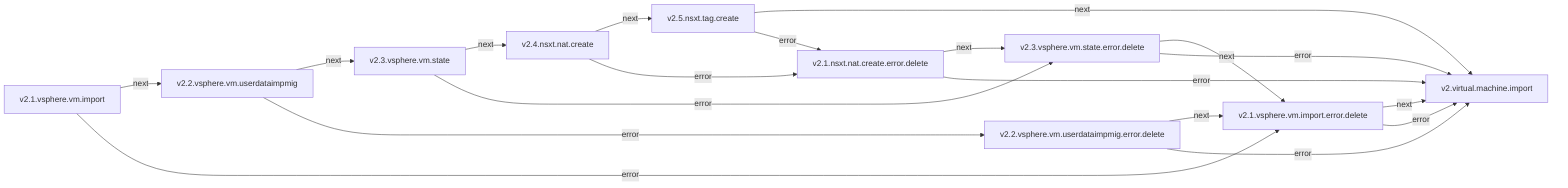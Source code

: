 graph LR
  v2.1.vsphere.vm.import -->|next| v2.2.vsphere.vm.userdataimpmig
  v2.1.vsphere.vm.import -->|error| v2.1.vsphere.vm.import.error.delete
  v2.2.vsphere.vm.userdataimpmig -->|next| v2.3.vsphere.vm.state
  v2.2.vsphere.vm.userdataimpmig -->|error| v2.2.vsphere.vm.userdataimpmig.error.delete
  v2.3.vsphere.vm.state -->|next| v2.4.nsxt.nat.create
  v2.3.vsphere.vm.state -->|error| v2.3.vsphere.vm.state.error.delete
  v2.4.nsxt.nat.create -->|next| v2.5.nsxt.tag.create
  v2.4.nsxt.nat.create -->|error| v2.1.nsxt.nat.create.error.delete
  v2.5.nsxt.tag.create -->|next| v2.virtual.machine.import
  v2.5.nsxt.tag.create -->|error| v2.1.nsxt.nat.create.error.delete
  v2.1.nsxt.nat.create.error.delete -->|next| v2.3.vsphere.vm.state.error.delete
  v2.1.nsxt.nat.create.error.delete -->|error| v2.virtual.machine.import
  v2.1.vsphere.vm.import.error.delete -->|next| v2.virtual.machine.import
  v2.1.vsphere.vm.import.error.delete -->|error| v2.virtual.machine.import
  v2.2.vsphere.vm.userdataimpmig.error.delete -->|next| v2.1.vsphere.vm.import.error.delete
  v2.2.vsphere.vm.userdataimpmig.error.delete -->|error| v2.virtual.machine.import
  v2.3.vsphere.vm.state.error.delete -->|next| v2.1.vsphere.vm.import.error.delete
  v2.3.vsphere.vm.state.error.delete -->|error| v2.virtual.machine.import
